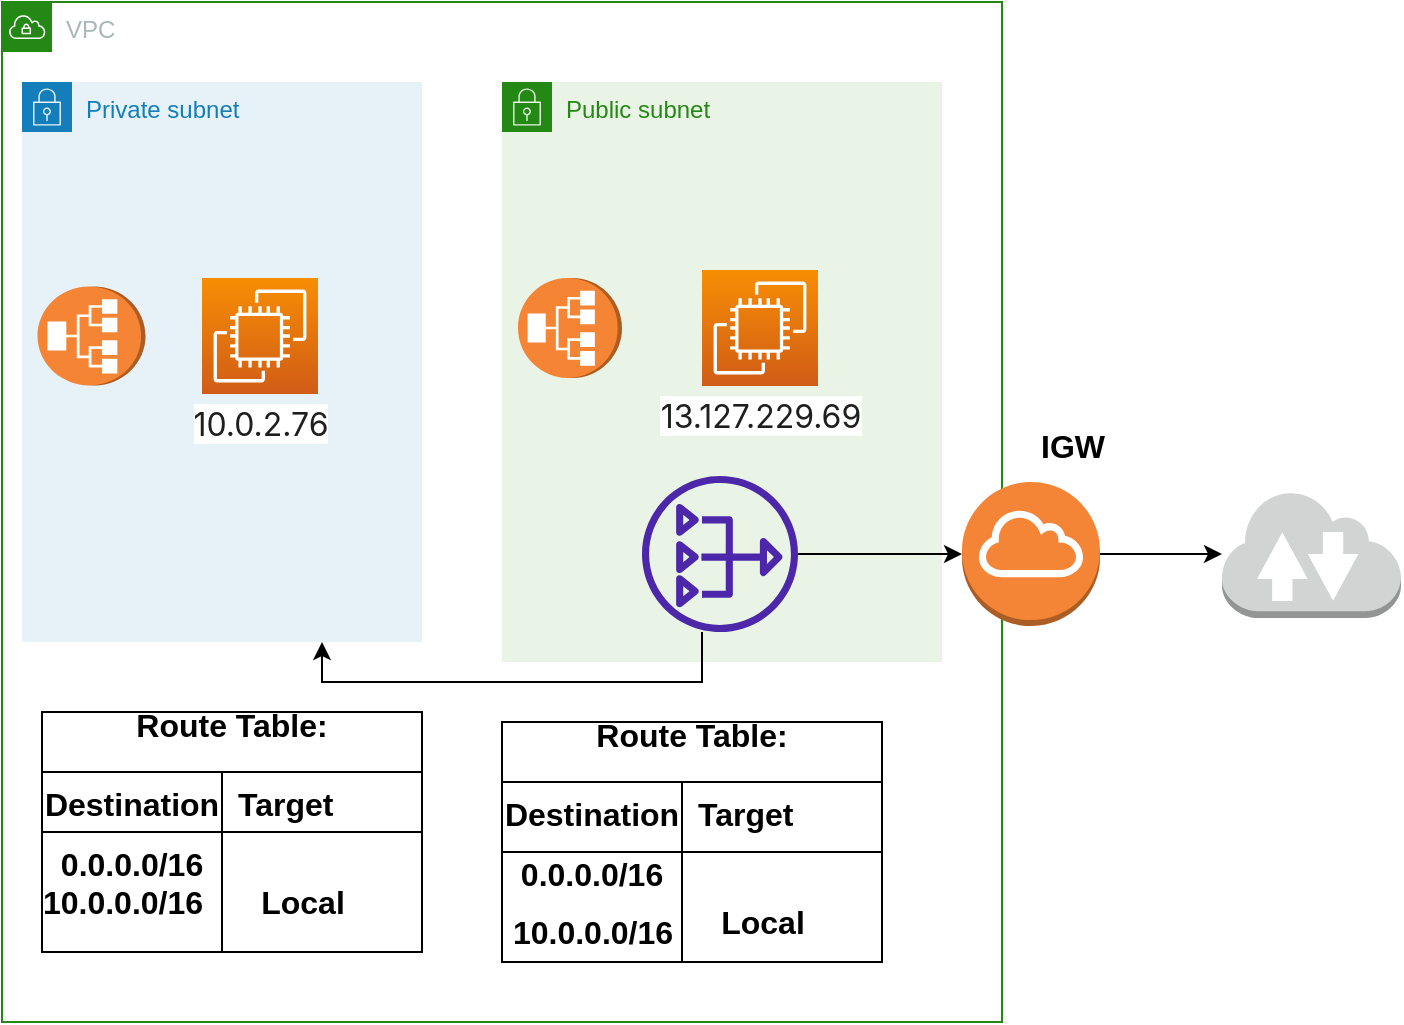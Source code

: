 <mxfile version="20.2.6" type="github">
  <diagram id="KuykX9Fl7-tpJHUuQPa9" name="Page-1">
    <mxGraphModel dx="966" dy="-641" grid="1" gridSize="10" guides="1" tooltips="1" connect="1" arrows="1" fold="1" page="1" pageScale="1" pageWidth="827" pageHeight="1169" math="0" shadow="0">
      <root>
        <mxCell id="0" />
        <mxCell id="1" parent="0" />
        <mxCell id="U3MqHlU8IIbX6q1QZV_S-2" value="VPC" style="points=[[0,0],[0.25,0],[0.5,0],[0.75,0],[1,0],[1,0.25],[1,0.5],[1,0.75],[1,1],[0.75,1],[0.5,1],[0.25,1],[0,1],[0,0.75],[0,0.5],[0,0.25]];outlineConnect=0;gradientColor=none;html=1;whiteSpace=wrap;fontSize=12;fontStyle=0;container=1;pointerEvents=0;collapsible=0;recursiveResize=0;shape=mxgraph.aws4.group;grIcon=mxgraph.aws4.group_vpc;strokeColor=#248814;fillColor=none;verticalAlign=top;align=left;spacingLeft=30;fontColor=#AAB7B8;dashed=0;" parent="1" vertex="1">
          <mxGeometry x="100" y="1190" width="500" height="510" as="geometry" />
        </mxCell>
        <mxCell id="U3MqHlU8IIbX6q1QZV_S-8" value="Private subnet" style="points=[[0,0],[0.25,0],[0.5,0],[0.75,0],[1,0],[1,0.25],[1,0.5],[1,0.75],[1,1],[0.75,1],[0.5,1],[0.25,1],[0,1],[0,0.75],[0,0.5],[0,0.25]];outlineConnect=0;gradientColor=none;html=1;whiteSpace=wrap;fontSize=12;fontStyle=0;container=1;pointerEvents=0;collapsible=0;recursiveResize=0;shape=mxgraph.aws4.group;grIcon=mxgraph.aws4.group_security_group;grStroke=0;strokeColor=#147EBA;fillColor=#E6F2F8;verticalAlign=top;align=left;spacingLeft=30;fontColor=#147EBA;dashed=0;" parent="U3MqHlU8IIbX6q1QZV_S-2" vertex="1">
          <mxGeometry x="10" y="40" width="200" height="280" as="geometry" />
        </mxCell>
        <mxCell id="U3MqHlU8IIbX6q1QZV_S-12" value="" style="sketch=0;points=[[0,0,0],[0.25,0,0],[0.5,0,0],[0.75,0,0],[1,0,0],[0,1,0],[0.25,1,0],[0.5,1,0],[0.75,1,0],[1,1,0],[0,0.25,0],[0,0.5,0],[0,0.75,0],[1,0.25,0],[1,0.5,0],[1,0.75,0]];outlineConnect=0;fontColor=#232F3E;gradientColor=#F78E04;gradientDirection=north;fillColor=#D05C17;strokeColor=#ffffff;dashed=0;verticalLabelPosition=bottom;verticalAlign=top;align=center;html=1;fontSize=12;fontStyle=0;aspect=fixed;shape=mxgraph.aws4.resourceIcon;resIcon=mxgraph.aws4.ec2;" parent="U3MqHlU8IIbX6q1QZV_S-8" vertex="1">
          <mxGeometry x="90" y="98" width="58" height="58" as="geometry" />
        </mxCell>
        <mxCell id="U3MqHlU8IIbX6q1QZV_S-9" value="" style="outlineConnect=0;dashed=0;verticalLabelPosition=bottom;verticalAlign=top;align=center;html=1;shape=mxgraph.aws3.application_load_balancer;fillColor=#F58534;gradientColor=none;rotation=-90;" parent="U3MqHlU8IIbX6q1QZV_S-8" vertex="1">
          <mxGeometry x="10" y="100" width="49.5" height="54" as="geometry" />
        </mxCell>
        <mxCell id="U3MqHlU8IIbX6q1QZV_S-30" value="&lt;span style=&quot;color: rgb(31, 31, 31); font-family: -apple-system, BlinkMacSystemFont, &amp;quot;Segoe UI&amp;quot;, Roboto, Oxygen, Ubuntu, Cantarell, &amp;quot;Fira Sans&amp;quot;, &amp;quot;Droid Sans&amp;quot;, &amp;quot;Helvetica Neue&amp;quot;, Arial, sans-serif; text-align: start; background-color: rgb(255, 255, 255);&quot;&gt;10.0.2.76&lt;/span&gt;" style="text;html=1;resizable=0;autosize=1;align=center;verticalAlign=middle;points=[];fillColor=none;strokeColor=none;rounded=0;fontSize=16;" parent="U3MqHlU8IIbX6q1QZV_S-8" vertex="1">
          <mxGeometry x="74" y="156" width="90" height="30" as="geometry" />
        </mxCell>
        <mxCell id="U3MqHlU8IIbX6q1QZV_S-7" value="Public subnet" style="points=[[0,0],[0.25,0],[0.5,0],[0.75,0],[1,0],[1,0.25],[1,0.5],[1,0.75],[1,1],[0.75,1],[0.5,1],[0.25,1],[0,1],[0,0.75],[0,0.5],[0,0.25]];outlineConnect=0;gradientColor=none;html=1;whiteSpace=wrap;fontSize=12;fontStyle=0;container=1;pointerEvents=0;collapsible=0;recursiveResize=0;shape=mxgraph.aws4.group;grIcon=mxgraph.aws4.group_security_group;grStroke=0;strokeColor=#248814;fillColor=#E9F3E6;verticalAlign=top;align=left;spacingLeft=30;fontColor=#248814;dashed=0;" parent="U3MqHlU8IIbX6q1QZV_S-2" vertex="1">
          <mxGeometry x="250" y="40" width="220" height="290" as="geometry" />
        </mxCell>
        <mxCell id="U3MqHlU8IIbX6q1QZV_S-10" value="" style="outlineConnect=0;dashed=0;verticalLabelPosition=bottom;verticalAlign=top;align=center;html=1;shape=mxgraph.aws3.application_load_balancer;fillColor=#F58534;gradientColor=none;direction=south;rotation=-180;" parent="U3MqHlU8IIbX6q1QZV_S-7" vertex="1">
          <mxGeometry x="8" y="98" width="52" height="50" as="geometry" />
        </mxCell>
        <mxCell id="U3MqHlU8IIbX6q1QZV_S-11" value="" style="sketch=0;points=[[0,0,0],[0.25,0,0],[0.5,0,0],[0.75,0,0],[1,0,0],[0,1,0],[0.25,1,0],[0.5,1,0],[0.75,1,0],[1,1,0],[0,0.25,0],[0,0.5,0],[0,0.75,0],[1,0.25,0],[1,0.5,0],[1,0.75,0]];outlineConnect=0;fontColor=#232F3E;gradientColor=#F78E04;gradientDirection=north;fillColor=#D05C17;strokeColor=#ffffff;dashed=0;verticalLabelPosition=bottom;verticalAlign=top;align=center;html=1;fontSize=12;fontStyle=0;aspect=fixed;shape=mxgraph.aws4.resourceIcon;resIcon=mxgraph.aws4.ec2;" parent="U3MqHlU8IIbX6q1QZV_S-7" vertex="1">
          <mxGeometry x="100" y="94" width="58" height="58" as="geometry" />
        </mxCell>
        <mxCell id="U3MqHlU8IIbX6q1QZV_S-13" value="" style="sketch=0;outlineConnect=0;fontColor=#232F3E;gradientColor=none;fillColor=#4D27AA;strokeColor=none;dashed=0;verticalLabelPosition=bottom;verticalAlign=top;align=center;html=1;fontSize=12;fontStyle=0;aspect=fixed;pointerEvents=1;shape=mxgraph.aws4.nat_gateway;" parent="U3MqHlU8IIbX6q1QZV_S-7" vertex="1">
          <mxGeometry x="70" y="197" width="78" height="78" as="geometry" />
        </mxCell>
        <mxCell id="U3MqHlU8IIbX6q1QZV_S-29" value="&lt;span style=&quot;color: rgb(31, 31, 31); font-family: -apple-system, BlinkMacSystemFont, &amp;quot;Segoe UI&amp;quot;, Roboto, Oxygen, Ubuntu, Cantarell, &amp;quot;Fira Sans&amp;quot;, &amp;quot;Droid Sans&amp;quot;, &amp;quot;Helvetica Neue&amp;quot;, Arial, sans-serif; text-align: start; background-color: rgb(255, 255, 255);&quot;&gt;13.127.229.69&lt;/span&gt;" style="text;html=1;resizable=0;autosize=1;align=center;verticalAlign=middle;points=[];fillColor=none;strokeColor=none;rounded=0;fontSize=16;" parent="U3MqHlU8IIbX6q1QZV_S-7" vertex="1">
          <mxGeometry x="64" y="152" width="130" height="30" as="geometry" />
        </mxCell>
        <mxCell id="U3MqHlU8IIbX6q1QZV_S-40" style="edgeStyle=orthogonalEdgeStyle;rounded=0;orthogonalLoop=1;jettySize=auto;html=1;entryX=0.75;entryY=1;entryDx=0;entryDy=0;fontSize=16;" parent="U3MqHlU8IIbX6q1QZV_S-2" source="U3MqHlU8IIbX6q1QZV_S-13" target="U3MqHlU8IIbX6q1QZV_S-8" edge="1">
          <mxGeometry relative="1" as="geometry">
            <Array as="points">
              <mxPoint x="350" y="340" />
              <mxPoint x="160" y="340" />
            </Array>
          </mxGeometry>
        </mxCell>
        <mxCell id="U3MqHlU8IIbX6q1QZV_S-42" value="Route Table:&#xa;" style="shape=table;startSize=30;container=1;collapsible=1;childLayout=tableLayout;fixedRows=1;rowLines=0;fontStyle=1;align=center;resizeLast=1;fontSize=16;" parent="U3MqHlU8IIbX6q1QZV_S-2" vertex="1">
          <mxGeometry x="20" y="355" width="190" height="120" as="geometry" />
        </mxCell>
        <mxCell id="U3MqHlU8IIbX6q1QZV_S-43" value="" style="shape=tableRow;horizontal=0;startSize=0;swimlaneHead=0;swimlaneBody=0;fillColor=none;collapsible=0;dropTarget=0;points=[[0,0.5],[1,0.5]];portConstraint=eastwest;top=0;left=0;right=0;bottom=0;fontSize=16;" parent="U3MqHlU8IIbX6q1QZV_S-42" vertex="1">
          <mxGeometry y="30" width="190" height="30" as="geometry" />
        </mxCell>
        <mxCell id="U3MqHlU8IIbX6q1QZV_S-44" value="Destination" style="shape=partialRectangle;connectable=0;fillColor=none;top=0;left=0;bottom=0;right=0;fontStyle=1;overflow=hidden;fontSize=16;" parent="U3MqHlU8IIbX6q1QZV_S-43" vertex="1">
          <mxGeometry width="90" height="30" as="geometry">
            <mxRectangle width="90" height="30" as="alternateBounds" />
          </mxGeometry>
        </mxCell>
        <mxCell id="U3MqHlU8IIbX6q1QZV_S-45" value="Target" style="shape=partialRectangle;connectable=0;fillColor=none;top=0;left=0;bottom=0;right=0;align=left;spacingLeft=6;fontStyle=1;overflow=hidden;fontSize=16;" parent="U3MqHlU8IIbX6q1QZV_S-43" vertex="1">
          <mxGeometry x="90" width="100" height="30" as="geometry">
            <mxRectangle width="100" height="30" as="alternateBounds" />
          </mxGeometry>
        </mxCell>
        <mxCell id="U3MqHlU8IIbX6q1QZV_S-46" value="" style="shape=tableRow;horizontal=0;startSize=0;swimlaneHead=0;swimlaneBody=0;fillColor=none;collapsible=0;dropTarget=0;points=[[0,0.5],[1,0.5]];portConstraint=eastwest;top=0;left=0;right=0;bottom=1;fontSize=16;" parent="U3MqHlU8IIbX6q1QZV_S-42" vertex="1">
          <mxGeometry y="60" width="190" height="60" as="geometry" />
        </mxCell>
        <mxCell id="U3MqHlU8IIbX6q1QZV_S-47" value="0.0.0.0/16" style="shape=partialRectangle;connectable=0;fillColor=none;top=0;left=0;bottom=0;right=0;fontStyle=1;overflow=hidden;fontSize=16;verticalAlign=top;" parent="U3MqHlU8IIbX6q1QZV_S-46" vertex="1">
          <mxGeometry width="90" height="60" as="geometry">
            <mxRectangle width="90" height="60" as="alternateBounds" />
          </mxGeometry>
        </mxCell>
        <mxCell id="U3MqHlU8IIbX6q1QZV_S-48" value="" style="shape=partialRectangle;connectable=0;fillColor=none;top=0;left=0;bottom=0;right=0;align=left;spacingLeft=6;fontStyle=5;overflow=hidden;fontSize=16;" parent="U3MqHlU8IIbX6q1QZV_S-46" vertex="1">
          <mxGeometry x="90" width="100" height="60" as="geometry">
            <mxRectangle width="100" height="60" as="alternateBounds" />
          </mxGeometry>
        </mxCell>
        <mxCell id="U3MqHlU8IIbX6q1QZV_S-56" value="" style="line;strokeWidth=1;rotatable=0;dashed=0;labelPosition=right;align=left;verticalAlign=middle;spacingTop=0;spacingLeft=6;points=[];portConstraint=eastwest;fontSize=16;" parent="U3MqHlU8IIbX6q1QZV_S-2" vertex="1">
          <mxGeometry x="20" y="410" width="190" height="10" as="geometry" />
        </mxCell>
        <mxCell id="U3MqHlU8IIbX6q1QZV_S-57" value="&lt;b&gt;10.0.0.0/16&lt;/b&gt;" style="text;html=1;resizable=0;autosize=1;align=center;verticalAlign=middle;points=[];fillColor=none;strokeColor=none;rounded=0;fontSize=16;" parent="U3MqHlU8IIbX6q1QZV_S-2" vertex="1">
          <mxGeometry x="10" y="435" width="100" height="30" as="geometry" />
        </mxCell>
        <mxCell id="U3MqHlU8IIbX6q1QZV_S-58" value="Local" style="text;html=1;resizable=0;autosize=1;align=center;verticalAlign=middle;points=[];fillColor=none;strokeColor=none;rounded=0;fontSize=16;fontStyle=1" parent="U3MqHlU8IIbX6q1QZV_S-2" vertex="1">
          <mxGeometry x="115" y="435" width="70" height="30" as="geometry" />
        </mxCell>
        <mxCell id="U3MqHlU8IIbX6q1QZV_S-113" value="Route Table:&#xa;" style="shape=table;startSize=30;container=1;collapsible=1;childLayout=tableLayout;fixedRows=1;rowLines=0;fontStyle=1;align=center;resizeLast=1;fontSize=16;" parent="U3MqHlU8IIbX6q1QZV_S-2" vertex="1">
          <mxGeometry x="250" y="360" width="190" height="120" as="geometry" />
        </mxCell>
        <mxCell id="U3MqHlU8IIbX6q1QZV_S-114" value="" style="shape=tableRow;horizontal=0;startSize=0;swimlaneHead=0;swimlaneBody=0;fillColor=none;collapsible=0;dropTarget=0;points=[[0,0.5],[1,0.5]];portConstraint=eastwest;top=0;left=0;right=0;bottom=0;fontSize=16;" parent="U3MqHlU8IIbX6q1QZV_S-113" vertex="1">
          <mxGeometry y="30" width="190" height="30" as="geometry" />
        </mxCell>
        <mxCell id="U3MqHlU8IIbX6q1QZV_S-115" value="Destination" style="shape=partialRectangle;connectable=0;fillColor=none;top=0;left=0;bottom=0;right=0;fontStyle=1;overflow=hidden;fontSize=16;" parent="U3MqHlU8IIbX6q1QZV_S-114" vertex="1">
          <mxGeometry width="90" height="30" as="geometry">
            <mxRectangle width="90" height="30" as="alternateBounds" />
          </mxGeometry>
        </mxCell>
        <mxCell id="U3MqHlU8IIbX6q1QZV_S-116" value="Target" style="shape=partialRectangle;connectable=0;fillColor=none;top=0;left=0;bottom=0;right=0;align=left;spacingLeft=6;fontStyle=1;overflow=hidden;fontSize=16;" parent="U3MqHlU8IIbX6q1QZV_S-114" vertex="1">
          <mxGeometry x="90" width="100" height="30" as="geometry">
            <mxRectangle width="100" height="30" as="alternateBounds" />
          </mxGeometry>
        </mxCell>
        <mxCell id="U3MqHlU8IIbX6q1QZV_S-117" value="" style="shape=tableRow;horizontal=0;startSize=0;swimlaneHead=0;swimlaneBody=0;fillColor=none;collapsible=0;dropTarget=0;points=[[0,0.5],[1,0.5]];portConstraint=eastwest;top=0;left=0;right=0;bottom=1;fontSize=16;" parent="U3MqHlU8IIbX6q1QZV_S-113" vertex="1">
          <mxGeometry y="60" width="190" height="60" as="geometry" />
        </mxCell>
        <mxCell id="U3MqHlU8IIbX6q1QZV_S-118" value="0.0.0.0/16" style="shape=partialRectangle;connectable=0;fillColor=none;top=0;left=0;bottom=0;right=0;fontStyle=1;overflow=hidden;fontSize=16;verticalAlign=top;" parent="U3MqHlU8IIbX6q1QZV_S-117" vertex="1">
          <mxGeometry width="90" height="60" as="geometry">
            <mxRectangle width="90" height="60" as="alternateBounds" />
          </mxGeometry>
        </mxCell>
        <mxCell id="U3MqHlU8IIbX6q1QZV_S-119" value="" style="shape=partialRectangle;connectable=0;fillColor=none;top=0;left=0;bottom=0;right=0;align=left;spacingLeft=6;fontStyle=5;overflow=hidden;fontSize=16;" parent="U3MqHlU8IIbX6q1QZV_S-117" vertex="1">
          <mxGeometry x="90" width="100" height="60" as="geometry">
            <mxRectangle width="100" height="60" as="alternateBounds" />
          </mxGeometry>
        </mxCell>
        <mxCell id="U3MqHlU8IIbX6q1QZV_S-120" value="" style="line;strokeWidth=1;rotatable=0;dashed=0;labelPosition=right;align=left;verticalAlign=middle;spacingTop=0;spacingLeft=6;points=[];portConstraint=eastwest;fontSize=16;" parent="U3MqHlU8IIbX6q1QZV_S-2" vertex="1">
          <mxGeometry x="250" y="420" width="190" height="10" as="geometry" />
        </mxCell>
        <mxCell id="U3MqHlU8IIbX6q1QZV_S-121" value="Local" style="text;html=1;resizable=0;autosize=1;align=center;verticalAlign=middle;points=[];fillColor=none;strokeColor=none;rounded=0;fontSize=16;fontStyle=1" parent="U3MqHlU8IIbX6q1QZV_S-2" vertex="1">
          <mxGeometry x="345" y="445" width="70" height="30" as="geometry" />
        </mxCell>
        <mxCell id="5y7TyREYaha1_vqV17T6-1" value="10.0.0.0/16" style="text;html=1;resizable=0;autosize=1;align=center;verticalAlign=middle;points=[];fillColor=none;strokeColor=none;rounded=0;fontSize=16;fontStyle=1" vertex="1" parent="U3MqHlU8IIbX6q1QZV_S-2">
          <mxGeometry x="245" y="450" width="100" height="30" as="geometry" />
        </mxCell>
        <mxCell id="U3MqHlU8IIbX6q1QZV_S-17" value="" style="edgeStyle=orthogonalEdgeStyle;rounded=0;orthogonalLoop=1;jettySize=auto;html=1;" parent="1" source="U3MqHlU8IIbX6q1QZV_S-14" target="U3MqHlU8IIbX6q1QZV_S-15" edge="1">
          <mxGeometry relative="1" as="geometry" />
        </mxCell>
        <mxCell id="U3MqHlU8IIbX6q1QZV_S-14" value="" style="outlineConnect=0;dashed=0;verticalLabelPosition=bottom;verticalAlign=top;align=center;html=1;shape=mxgraph.aws3.internet_gateway;fillColor=#F58536;gradientColor=none;" parent="1" vertex="1">
          <mxGeometry x="580" y="1430" width="69" height="72" as="geometry" />
        </mxCell>
        <mxCell id="U3MqHlU8IIbX6q1QZV_S-15" value="" style="outlineConnect=0;dashed=0;verticalLabelPosition=bottom;verticalAlign=top;align=center;html=1;shape=mxgraph.aws3.internet_2;fillColor=#D2D3D3;gradientColor=none;" parent="1" vertex="1">
          <mxGeometry x="710" y="1434" width="89.5" height="64" as="geometry" />
        </mxCell>
        <mxCell id="U3MqHlU8IIbX6q1QZV_S-16" value="" style="edgeStyle=orthogonalEdgeStyle;rounded=0;orthogonalLoop=1;jettySize=auto;html=1;" parent="1" source="U3MqHlU8IIbX6q1QZV_S-13" target="U3MqHlU8IIbX6q1QZV_S-14" edge="1">
          <mxGeometry relative="1" as="geometry" />
        </mxCell>
        <mxCell id="U3MqHlU8IIbX6q1QZV_S-28" value="&lt;b style=&quot;font-size: 16px;&quot;&gt;IGW&lt;/b&gt;" style="text;html=1;resizable=0;autosize=1;align=center;verticalAlign=middle;points=[];fillColor=none;strokeColor=none;rounded=0;fontSize=16;" parent="1" vertex="1">
          <mxGeometry x="605" y="1397" width="60" height="30" as="geometry" />
        </mxCell>
      </root>
    </mxGraphModel>
  </diagram>
</mxfile>
